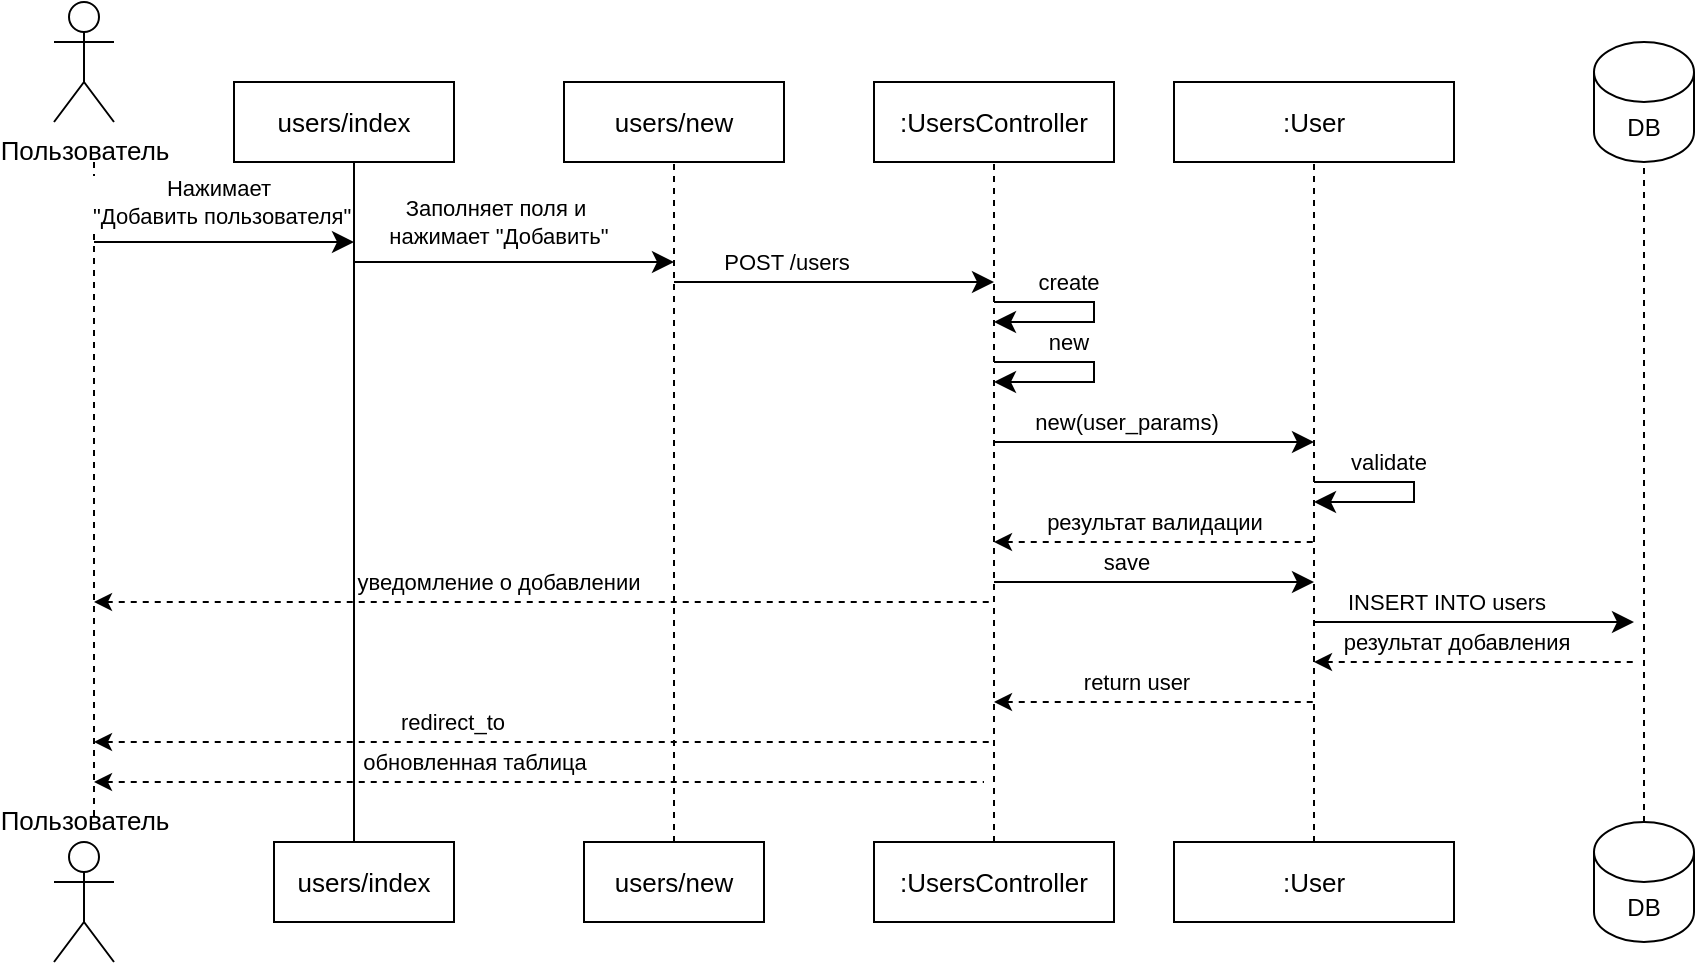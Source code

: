 <mxfile version="26.0.7">
  <diagram name="Page-1" id="2YBvvXClWsGukQMizWep">
    <mxGraphModel dx="1434" dy="746" grid="1" gridSize="10" guides="1" tooltips="1" connect="1" arrows="1" fold="1" page="1" pageScale="1" pageWidth="850" pageHeight="1100" math="0" shadow="0">
      <root>
        <mxCell id="0" />
        <mxCell id="1" parent="0" />
        <mxCell id="DcK7qfO0fMDPadU4-bJH-3" value="" style="edgeStyle=orthogonalEdgeStyle;rounded=0;orthogonalLoop=1;jettySize=auto;html=1;endArrow=none;endFill=0;fontSize=13;dashed=1;" parent="1" edge="1">
          <mxGeometry relative="1" as="geometry">
            <mxPoint x="60" y="120" as="sourcePoint" />
            <mxPoint x="60" y="450" as="targetPoint" />
            <Array as="points">
              <mxPoint x="60" y="120" />
              <mxPoint x="60" y="640" />
            </Array>
          </mxGeometry>
        </mxCell>
        <mxCell id="DcK7qfO0fMDPadU4-bJH-1" value="Пользователь" style="shape=umlActor;verticalLabelPosition=bottom;verticalAlign=top;html=1;outlineConnect=0;fontSize=13;" parent="1" vertex="1">
          <mxGeometry x="40" y="40" width="30" height="60" as="geometry" />
        </mxCell>
        <mxCell id="DcK7qfO0fMDPadU4-bJH-2" value="Пользователь" style="shape=umlActor;verticalLabelPosition=top;verticalAlign=bottom;html=1;outlineConnect=0;labelPosition=center;align=center;fontSize=13;" parent="1" vertex="1">
          <mxGeometry x="40" y="460" width="30" height="60" as="geometry" />
        </mxCell>
        <mxCell id="DcK7qfO0fMDPadU4-bJH-4" value="users/new" style="rounded=0;whiteSpace=wrap;html=1;fontSize=13;" parent="1" vertex="1">
          <mxGeometry x="295" y="80" width="110" height="40" as="geometry" />
        </mxCell>
        <mxCell id="DcK7qfO0fMDPadU4-bJH-5" value="users/new" style="rounded=0;whiteSpace=wrap;html=1;fontSize=13;" parent="1" vertex="1">
          <mxGeometry x="305" y="460" width="90" height="40" as="geometry" />
        </mxCell>
        <mxCell id="DcK7qfO0fMDPadU4-bJH-7" value=":UsersController" style="rounded=0;whiteSpace=wrap;html=1;fontSize=13;" parent="1" vertex="1">
          <mxGeometry x="450" y="80" width="120" height="40" as="geometry" />
        </mxCell>
        <mxCell id="DcK7qfO0fMDPadU4-bJH-8" value=":UsersController" style="rounded=0;whiteSpace=wrap;html=1;fontSize=13;" parent="1" vertex="1">
          <mxGeometry x="450" y="460" width="120" height="40" as="geometry" />
        </mxCell>
        <mxCell id="DcK7qfO0fMDPadU4-bJH-11" value=":User" style="rounded=0;whiteSpace=wrap;html=1;fontSize=13;" parent="1" vertex="1">
          <mxGeometry x="600" y="460" width="140" height="40" as="geometry" />
        </mxCell>
        <mxCell id="DcK7qfO0fMDPadU4-bJH-15" value=":User" style="rounded=0;whiteSpace=wrap;html=1;fontSize=13;" parent="1" vertex="1">
          <mxGeometry x="600" y="80" width="140" height="40" as="geometry" />
        </mxCell>
        <mxCell id="DcK7qfO0fMDPadU4-bJH-25" value="" style="endArrow=classic;html=1;rounded=0;endSize=8;fontSize=13;" parent="1" edge="1">
          <mxGeometry width="50" height="50" relative="1" as="geometry">
            <mxPoint x="60" y="160" as="sourcePoint" />
            <mxPoint x="190" y="160" as="targetPoint" />
          </mxGeometry>
        </mxCell>
        <mxCell id="xKpAIE7Evgek5Haucw2L-2" value="Нажимает&lt;div&gt;&amp;nbsp;&quot;Добавить пользователя&quot;&lt;/div&gt;" style="edgeLabel;html=1;align=center;verticalAlign=middle;resizable=0;points=[];" parent="DcK7qfO0fMDPadU4-bJH-25" vertex="1" connectable="0">
          <mxGeometry x="-0.631" y="-2" relative="1" as="geometry">
            <mxPoint x="38" y="-22" as="offset" />
          </mxGeometry>
        </mxCell>
        <mxCell id="DcK7qfO0fMDPadU4-bJH-50" value="" style="endArrow=none;html=1;rounded=0;entryX=0.5;entryY=1;entryDx=0;entryDy=0;fontSize=13;exitX=0.5;exitY=0;exitDx=0;exitDy=0;dashed=1;" parent="1" source="DcK7qfO0fMDPadU4-bJH-8" target="DcK7qfO0fMDPadU4-bJH-7" edge="1">
          <mxGeometry width="50" height="50" relative="1" as="geometry">
            <mxPoint x="550" y="720" as="sourcePoint" />
            <mxPoint x="600" y="670" as="targetPoint" />
          </mxGeometry>
        </mxCell>
        <mxCell id="DcK7qfO0fMDPadU4-bJH-52" value="" style="endArrow=none;html=1;rounded=0;exitX=0.5;exitY=0;exitDx=0;exitDy=0;fontSize=13;dashed=1;entryX=0.5;entryY=1;entryDx=0;entryDy=0;" parent="1" source="DcK7qfO0fMDPadU4-bJH-11" target="DcK7qfO0fMDPadU4-bJH-15" edge="1">
          <mxGeometry width="50" height="50" relative="1" as="geometry">
            <mxPoint x="710" y="170" as="sourcePoint" />
            <mxPoint x="760" y="120" as="targetPoint" />
            <Array as="points" />
          </mxGeometry>
        </mxCell>
        <mxCell id="DcK7qfO0fMDPadU4-bJH-54" value="" style="endArrow=none;html=1;rounded=0;exitX=0.5;exitY=0;exitDx=0;exitDy=0;fontSize=13;dashed=1;entryX=0.5;entryY=1;entryDx=0;entryDy=0;entryPerimeter=0;" parent="1" source="xKpAIE7Evgek5Haucw2L-4" target="xKpAIE7Evgek5Haucw2L-3" edge="1">
          <mxGeometry width="50" height="50" relative="1" as="geometry">
            <mxPoint x="994.94" y="975" as="sourcePoint" />
            <mxPoint x="994.41" y="125" as="targetPoint" />
          </mxGeometry>
        </mxCell>
        <mxCell id="DcK7qfO0fMDPadU4-bJH-59" value="" style="endArrow=none;html=1;rounded=0;entryX=0.5;entryY=1;entryDx=0;entryDy=0;fontSize=13;exitX=0.5;exitY=0;exitDx=0;exitDy=0;dashed=1;" parent="1" source="DcK7qfO0fMDPadU4-bJH-5" edge="1">
          <mxGeometry width="50" height="50" relative="1" as="geometry">
            <mxPoint x="350" y="750" as="sourcePoint" />
            <mxPoint x="350" y="120" as="targetPoint" />
          </mxGeometry>
        </mxCell>
        <mxCell id="8KaN66j-5YE_tGuYA4_8-3" value="" style="endArrow=classic;html=1;rounded=0;endSize=8;fontSize=13;" parent="1" edge="1">
          <mxGeometry width="50" height="50" relative="1" as="geometry">
            <mxPoint x="350" y="180" as="sourcePoint" />
            <mxPoint x="510" y="180" as="targetPoint" />
          </mxGeometry>
        </mxCell>
        <mxCell id="xKpAIE7Evgek5Haucw2L-6" value="POST /users" style="edgeLabel;html=1;align=center;verticalAlign=middle;resizable=0;points=[];" parent="8KaN66j-5YE_tGuYA4_8-3" vertex="1" connectable="0">
          <mxGeometry x="-0.433" y="5" relative="1" as="geometry">
            <mxPoint x="10" y="-5" as="offset" />
          </mxGeometry>
        </mxCell>
        <mxCell id="8KaN66j-5YE_tGuYA4_8-37" value="" style="endArrow=none;html=1;rounded=0;endSize=8;fontSize=13;dashed=1;endFill=0;startArrow=classic;startFill=1;" parent="1" edge="1">
          <mxGeometry width="50" height="50" relative="1" as="geometry">
            <mxPoint x="60" y="340" as="sourcePoint" />
            <mxPoint x="510" y="340" as="targetPoint" />
          </mxGeometry>
        </mxCell>
        <mxCell id="xKpAIE7Evgek5Haucw2L-13" value="уведомление о добавлении" style="edgeLabel;html=1;align=center;verticalAlign=middle;resizable=0;points=[];" parent="8KaN66j-5YE_tGuYA4_8-37" vertex="1" connectable="0">
          <mxGeometry x="-0.255" relative="1" as="geometry">
            <mxPoint x="34" y="-10" as="offset" />
          </mxGeometry>
        </mxCell>
        <mxCell id="xKpAIE7Evgek5Haucw2L-3" value="DB" style="shape=cylinder3;whiteSpace=wrap;html=1;boundedLbl=1;backgroundOutline=1;size=15;" parent="1" vertex="1">
          <mxGeometry x="810" y="60" width="50" height="60" as="geometry" />
        </mxCell>
        <mxCell id="xKpAIE7Evgek5Haucw2L-5" value="" style="endArrow=none;html=1;rounded=0;exitX=0.5;exitY=0;exitDx=0;exitDy=0;fontSize=13;dashed=1;exitPerimeter=0;entryX=0.5;entryY=0;entryDx=0;entryDy=0;entryPerimeter=0;" parent="1" source="xKpAIE7Evgek5Haucw2L-4" target="xKpAIE7Evgek5Haucw2L-4" edge="1">
          <mxGeometry width="50" height="50" relative="1" as="geometry">
            <mxPoint x="994.94" y="475" as="sourcePoint" />
            <mxPoint x="860" y="430" as="targetPoint" />
          </mxGeometry>
        </mxCell>
        <mxCell id="xKpAIE7Evgek5Haucw2L-4" value="DB" style="shape=cylinder3;whiteSpace=wrap;html=1;boundedLbl=1;backgroundOutline=1;size=15;" parent="1" vertex="1">
          <mxGeometry x="810" y="450" width="50" height="60" as="geometry" />
        </mxCell>
        <mxCell id="xKpAIE7Evgek5Haucw2L-7" value="" style="endArrow=classic;html=1;rounded=0;endSize=8;fontSize=13;" parent="1" edge="1">
          <mxGeometry width="50" height="50" relative="1" as="geometry">
            <mxPoint x="510" y="260" as="sourcePoint" />
            <mxPoint x="670" y="260" as="targetPoint" />
          </mxGeometry>
        </mxCell>
        <mxCell id="xKpAIE7Evgek5Haucw2L-8" value="new(user_params)" style="edgeLabel;html=1;align=center;verticalAlign=middle;resizable=0;points=[];" parent="xKpAIE7Evgek5Haucw2L-7" vertex="1" connectable="0">
          <mxGeometry x="-0.433" y="5" relative="1" as="geometry">
            <mxPoint x="20" y="-5" as="offset" />
          </mxGeometry>
        </mxCell>
        <mxCell id="xKpAIE7Evgek5Haucw2L-9" value="" style="endArrow=classic;html=1;rounded=0;endSize=8;fontSize=13;" parent="1" edge="1">
          <mxGeometry width="50" height="50" relative="1" as="geometry">
            <mxPoint x="670" y="280" as="sourcePoint" />
            <mxPoint x="670" y="290" as="targetPoint" />
            <Array as="points">
              <mxPoint x="720" y="280" />
              <mxPoint x="720" y="290" />
              <mxPoint x="700" y="290" />
            </Array>
          </mxGeometry>
        </mxCell>
        <mxCell id="xKpAIE7Evgek5Haucw2L-10" value="validate" style="edgeLabel;html=1;align=center;verticalAlign=middle;resizable=0;points=[];" parent="xKpAIE7Evgek5Haucw2L-9" vertex="1" connectable="0">
          <mxGeometry x="-0.433" y="5" relative="1" as="geometry">
            <mxPoint x="6" y="-5" as="offset" />
          </mxGeometry>
        </mxCell>
        <mxCell id="xKpAIE7Evgek5Haucw2L-11" value="" style="endArrow=classic;html=1;rounded=0;endSize=8;fontSize=13;" parent="1" edge="1">
          <mxGeometry width="50" height="50" relative="1" as="geometry">
            <mxPoint x="510" y="330" as="sourcePoint" />
            <mxPoint x="670" y="330" as="targetPoint" />
          </mxGeometry>
        </mxCell>
        <mxCell id="xKpAIE7Evgek5Haucw2L-12" value="save" style="edgeLabel;html=1;align=center;verticalAlign=middle;resizable=0;points=[];" parent="xKpAIE7Evgek5Haucw2L-11" vertex="1" connectable="0">
          <mxGeometry x="-0.433" y="5" relative="1" as="geometry">
            <mxPoint x="20" y="-5" as="offset" />
          </mxGeometry>
        </mxCell>
        <mxCell id="xKpAIE7Evgek5Haucw2L-14" value="" style="endArrow=none;html=1;rounded=0;endSize=8;fontSize=13;dashed=1;endFill=0;startArrow=classic;startFill=1;" parent="1" edge="1">
          <mxGeometry width="50" height="50" relative="1" as="geometry">
            <mxPoint x="670" y="370" as="sourcePoint" />
            <mxPoint x="830" y="370" as="targetPoint" />
          </mxGeometry>
        </mxCell>
        <mxCell id="xKpAIE7Evgek5Haucw2L-15" value="результат добавления" style="edgeLabel;html=1;align=center;verticalAlign=middle;resizable=0;points=[];" parent="xKpAIE7Evgek5Haucw2L-14" vertex="1" connectable="0">
          <mxGeometry x="-0.255" relative="1" as="geometry">
            <mxPoint x="11" y="-10" as="offset" />
          </mxGeometry>
        </mxCell>
        <mxCell id="xKpAIE7Evgek5Haucw2L-18" value="" style="endArrow=classic;html=1;rounded=0;endSize=8;fontSize=13;" parent="1" edge="1">
          <mxGeometry width="50" height="50" relative="1" as="geometry">
            <mxPoint x="510" y="190" as="sourcePoint" />
            <mxPoint x="510" y="200" as="targetPoint" />
            <Array as="points">
              <mxPoint x="560" y="190" />
              <mxPoint x="560" y="200" />
            </Array>
          </mxGeometry>
        </mxCell>
        <mxCell id="xKpAIE7Evgek5Haucw2L-19" value="create" style="edgeLabel;html=1;align=center;verticalAlign=middle;resizable=0;points=[];" parent="xKpAIE7Evgek5Haucw2L-18" vertex="1" connectable="0">
          <mxGeometry x="-0.433" y="5" relative="1" as="geometry">
            <mxPoint x="6" y="-5" as="offset" />
          </mxGeometry>
        </mxCell>
        <mxCell id="xKpAIE7Evgek5Haucw2L-20" value="" style="endArrow=classic;html=1;rounded=0;endSize=8;fontSize=13;" parent="1" edge="1">
          <mxGeometry width="50" height="50" relative="1" as="geometry">
            <mxPoint x="510" y="220" as="sourcePoint" />
            <mxPoint x="510" y="230" as="targetPoint" />
            <Array as="points">
              <mxPoint x="560" y="220" />
              <mxPoint x="560" y="230" />
              <mxPoint x="540" y="230" />
            </Array>
          </mxGeometry>
        </mxCell>
        <mxCell id="xKpAIE7Evgek5Haucw2L-21" value="new" style="edgeLabel;html=1;align=center;verticalAlign=middle;resizable=0;points=[];" parent="xKpAIE7Evgek5Haucw2L-20" vertex="1" connectable="0">
          <mxGeometry x="-0.433" y="5" relative="1" as="geometry">
            <mxPoint x="6" y="-5" as="offset" />
          </mxGeometry>
        </mxCell>
        <mxCell id="xKpAIE7Evgek5Haucw2L-22" value="" style="endArrow=none;html=1;rounded=0;endSize=8;fontSize=13;dashed=1;endFill=0;startArrow=classic;startFill=1;" parent="1" edge="1">
          <mxGeometry width="50" height="50" relative="1" as="geometry">
            <mxPoint x="510" y="310" as="sourcePoint" />
            <mxPoint x="670" y="310" as="targetPoint" />
          </mxGeometry>
        </mxCell>
        <mxCell id="xKpAIE7Evgek5Haucw2L-23" value="результат валидации" style="edgeLabel;html=1;align=center;verticalAlign=middle;resizable=0;points=[];" parent="xKpAIE7Evgek5Haucw2L-22" vertex="1" connectable="0">
          <mxGeometry x="-0.255" relative="1" as="geometry">
            <mxPoint x="20" y="-10" as="offset" />
          </mxGeometry>
        </mxCell>
        <mxCell id="xKpAIE7Evgek5Haucw2L-24" value="" style="endArrow=classic;html=1;rounded=0;endSize=8;fontSize=13;" parent="1" edge="1">
          <mxGeometry width="50" height="50" relative="1" as="geometry">
            <mxPoint x="670" y="350" as="sourcePoint" />
            <mxPoint x="830" y="350" as="targetPoint" />
          </mxGeometry>
        </mxCell>
        <mxCell id="xKpAIE7Evgek5Haucw2L-25" value="INSERT INTO users" style="edgeLabel;html=1;align=center;verticalAlign=middle;resizable=0;points=[];" parent="xKpAIE7Evgek5Haucw2L-24" vertex="1" connectable="0">
          <mxGeometry x="-0.433" y="5" relative="1" as="geometry">
            <mxPoint x="20" y="-5" as="offset" />
          </mxGeometry>
        </mxCell>
        <mxCell id="xKpAIE7Evgek5Haucw2L-26" value="" style="endArrow=none;html=1;rounded=0;endSize=8;fontSize=13;dashed=1;endFill=0;startArrow=classic;startFill=1;" parent="1" edge="1">
          <mxGeometry width="50" height="50" relative="1" as="geometry">
            <mxPoint x="510" y="390" as="sourcePoint" />
            <mxPoint x="670" y="390" as="targetPoint" />
          </mxGeometry>
        </mxCell>
        <mxCell id="xKpAIE7Evgek5Haucw2L-27" value="return user" style="edgeLabel;html=1;align=center;verticalAlign=middle;resizable=0;points=[];" parent="xKpAIE7Evgek5Haucw2L-26" vertex="1" connectable="0">
          <mxGeometry x="-0.255" relative="1" as="geometry">
            <mxPoint x="11" y="-10" as="offset" />
          </mxGeometry>
        </mxCell>
        <mxCell id="xKpAIE7Evgek5Haucw2L-28" value="" style="endArrow=none;html=1;rounded=0;endSize=8;fontSize=13;dashed=1;endFill=0;startArrow=classic;startFill=1;" parent="1" edge="1">
          <mxGeometry width="50" height="50" relative="1" as="geometry">
            <mxPoint x="60" y="430" as="sourcePoint" />
            <mxPoint x="505" y="430" as="targetPoint" />
          </mxGeometry>
        </mxCell>
        <mxCell id="xKpAIE7Evgek5Haucw2L-29" value="обновленная таблица" style="edgeLabel;html=1;align=center;verticalAlign=middle;resizable=0;points=[];" parent="xKpAIE7Evgek5Haucw2L-28" vertex="1" connectable="0">
          <mxGeometry x="-0.255" relative="1" as="geometry">
            <mxPoint x="24" y="-10" as="offset" />
          </mxGeometry>
        </mxCell>
        <mxCell id="gjc3zP3MeDAbMkP1Ssn9-2" value="" style="endArrow=none;html=1;rounded=0;endSize=8;fontSize=13;dashed=1;endFill=0;startArrow=classic;startFill=1;" edge="1" parent="1">
          <mxGeometry width="50" height="50" relative="1" as="geometry">
            <mxPoint x="60" y="410" as="sourcePoint" />
            <mxPoint x="510" y="410" as="targetPoint" />
          </mxGeometry>
        </mxCell>
        <mxCell id="gjc3zP3MeDAbMkP1Ssn9-3" value="redirect_to" style="edgeLabel;html=1;align=center;verticalAlign=middle;resizable=0;points=[];" vertex="1" connectable="0" parent="gjc3zP3MeDAbMkP1Ssn9-2">
          <mxGeometry x="-0.255" relative="1" as="geometry">
            <mxPoint x="11" y="-10" as="offset" />
          </mxGeometry>
        </mxCell>
        <mxCell id="gjc3zP3MeDAbMkP1Ssn9-4" value="users/index" style="rounded=0;whiteSpace=wrap;html=1;fontSize=13;" vertex="1" parent="1">
          <mxGeometry x="150" y="460" width="90" height="40" as="geometry" />
        </mxCell>
        <mxCell id="gjc3zP3MeDAbMkP1Ssn9-6" style="edgeStyle=orthogonalEdgeStyle;rounded=0;orthogonalLoop=1;jettySize=auto;html=1;endArrow=none;startFill=0;entryX=0.5;entryY=0;entryDx=0;entryDy=0;" edge="1" parent="1" source="gjc3zP3MeDAbMkP1Ssn9-5" target="gjc3zP3MeDAbMkP1Ssn9-4">
          <mxGeometry relative="1" as="geometry">
            <mxPoint x="190" y="460" as="targetPoint" />
            <Array as="points">
              <mxPoint x="190" y="460" />
            </Array>
          </mxGeometry>
        </mxCell>
        <mxCell id="gjc3zP3MeDAbMkP1Ssn9-5" value="users/index" style="rounded=0;whiteSpace=wrap;html=1;fontSize=13;" vertex="1" parent="1">
          <mxGeometry x="130" y="80" width="110" height="40" as="geometry" />
        </mxCell>
        <mxCell id="gjc3zP3MeDAbMkP1Ssn9-8" value="" style="endArrow=classic;html=1;rounded=0;endSize=8;fontSize=13;" edge="1" parent="1">
          <mxGeometry width="50" height="50" relative="1" as="geometry">
            <mxPoint x="190" y="170" as="sourcePoint" />
            <mxPoint x="350" y="170" as="targetPoint" />
          </mxGeometry>
        </mxCell>
        <mxCell id="gjc3zP3MeDAbMkP1Ssn9-9" value="Заполняет поля и&amp;nbsp;&lt;div&gt;нажимает &quot;Добавить&quot;&lt;/div&gt;" style="edgeLabel;html=1;align=center;verticalAlign=middle;resizable=0;points=[];" vertex="1" connectable="0" parent="gjc3zP3MeDAbMkP1Ssn9-8">
          <mxGeometry x="-0.631" y="-2" relative="1" as="geometry">
            <mxPoint x="42" y="-22" as="offset" />
          </mxGeometry>
        </mxCell>
      </root>
    </mxGraphModel>
  </diagram>
</mxfile>
